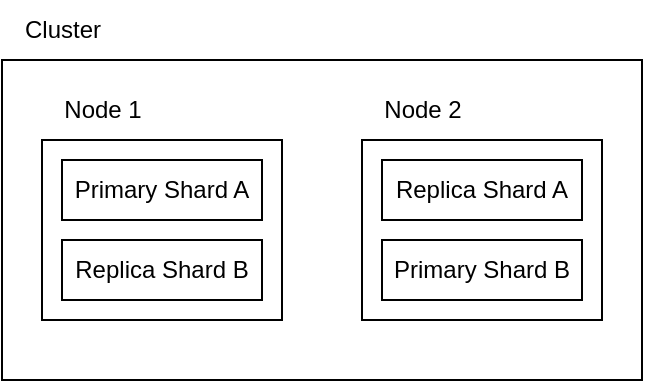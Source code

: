 <mxfile version="21.3.3" type="github">
  <diagram name="Page-1" id="5HQ0XRLaqg44d9xyagqh">
    <mxGraphModel dx="1215" dy="652" grid="1" gridSize="10" guides="1" tooltips="1" connect="1" arrows="1" fold="1" page="1" pageScale="1" pageWidth="850" pageHeight="1100" background="none" math="0" shadow="0">
      <root>
        <mxCell id="0" />
        <mxCell id="1" parent="0" />
        <mxCell id="6sjZy6x-_zXDmj_1aldC-1" value="" style="rounded=0;whiteSpace=wrap;html=1;" parent="1" vertex="1">
          <mxGeometry x="40" y="80" width="320" height="160" as="geometry" />
        </mxCell>
        <mxCell id="6sjZy6x-_zXDmj_1aldC-2" value="Cluster" style="text;html=1;align=center;verticalAlign=middle;resizable=0;points=[];autosize=1;strokeColor=none;fillColor=none;" parent="1" vertex="1">
          <mxGeometry x="40" y="50" width="60" height="30" as="geometry" />
        </mxCell>
        <mxCell id="6sjZy6x-_zXDmj_1aldC-4" value="" style="rounded=0;whiteSpace=wrap;html=1;" parent="1" vertex="1">
          <mxGeometry x="60" y="120" width="120" height="90" as="geometry" />
        </mxCell>
        <mxCell id="6sjZy6x-_zXDmj_1aldC-5" value="Node 1" style="text;html=1;align=center;verticalAlign=middle;resizable=0;points=[];autosize=1;strokeColor=none;fillColor=none;" parent="1" vertex="1">
          <mxGeometry x="60" y="90" width="60" height="30" as="geometry" />
        </mxCell>
        <mxCell id="6sjZy6x-_zXDmj_1aldC-6" value="&lt;div&gt;Primary Shard A&lt;/div&gt;" style="rounded=0;whiteSpace=wrap;html=1;" parent="1" vertex="1">
          <mxGeometry x="70" y="130" width="100" height="30" as="geometry" />
        </mxCell>
        <mxCell id="6sjZy6x-_zXDmj_1aldC-7" value="Replica Shard B" style="rounded=0;whiteSpace=wrap;html=1;" parent="1" vertex="1">
          <mxGeometry x="70" y="170" width="100" height="30" as="geometry" />
        </mxCell>
        <mxCell id="6sjZy6x-_zXDmj_1aldC-8" value="" style="rounded=0;whiteSpace=wrap;html=1;" parent="1" vertex="1">
          <mxGeometry x="220" y="120" width="120" height="90" as="geometry" />
        </mxCell>
        <mxCell id="6sjZy6x-_zXDmj_1aldC-9" value="Node 2" style="text;html=1;align=center;verticalAlign=middle;resizable=0;points=[];autosize=1;strokeColor=none;fillColor=none;" parent="1" vertex="1">
          <mxGeometry x="220" y="90" width="60" height="30" as="geometry" />
        </mxCell>
        <mxCell id="6sjZy6x-_zXDmj_1aldC-10" value="&lt;div&gt;Replica Shard A&lt;/div&gt;" style="rounded=0;whiteSpace=wrap;html=1;" parent="1" vertex="1">
          <mxGeometry x="230" y="130" width="100" height="30" as="geometry" />
        </mxCell>
        <mxCell id="6sjZy6x-_zXDmj_1aldC-11" value="Primary Shard B" style="rounded=0;whiteSpace=wrap;html=1;" parent="1" vertex="1">
          <mxGeometry x="230" y="170" width="100" height="30" as="geometry" />
        </mxCell>
      </root>
    </mxGraphModel>
  </diagram>
</mxfile>
